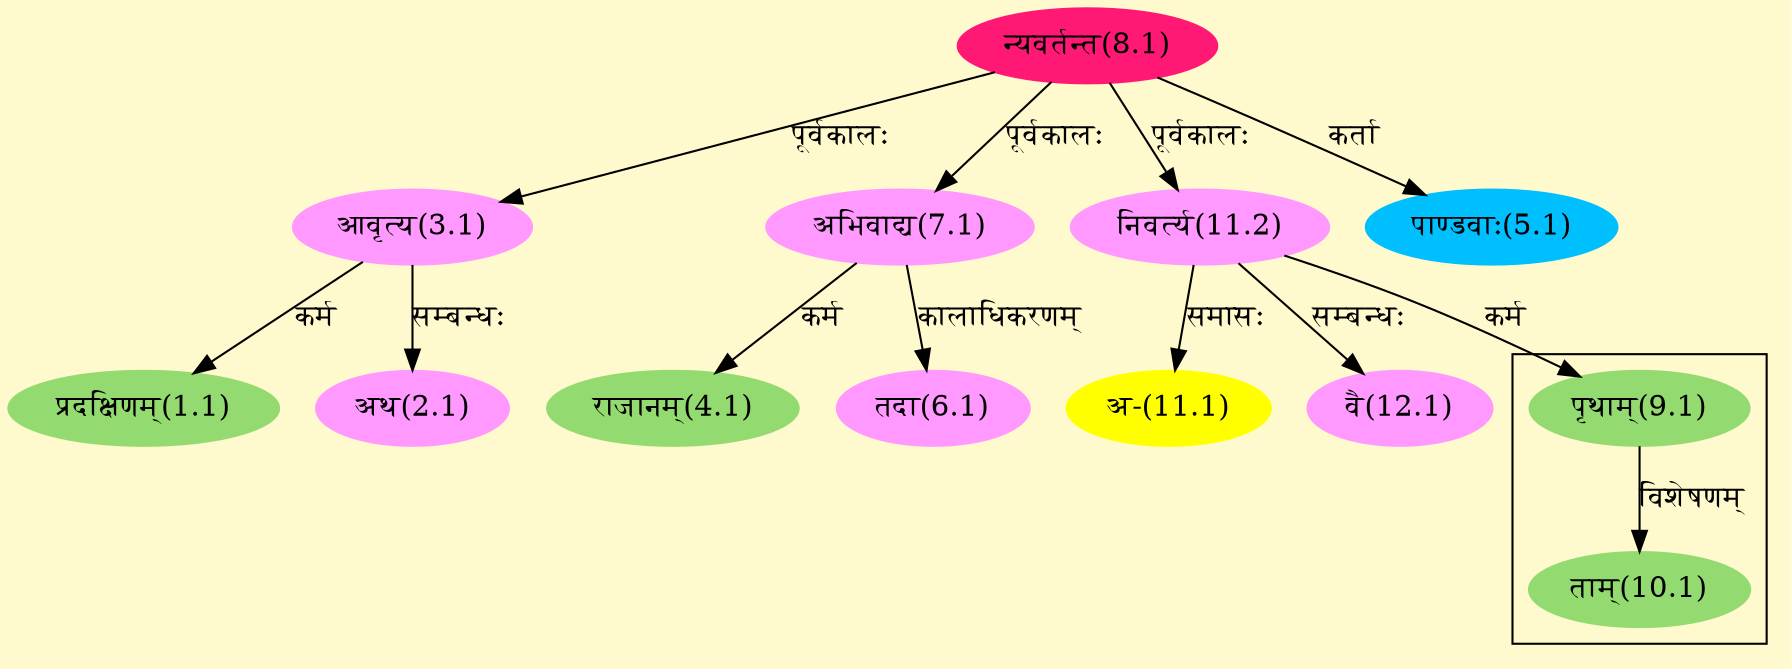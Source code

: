 digraph G{
rankdir=BT;
 compound=true;
 bgcolor="lemonchiffon1";

subgraph cluster_1{
Node10_1 [style=filled, color="#93DB70" label = "ताम्(10.1)"]
Node9_1 [style=filled, color="#93DB70" label = "पृथाम्(9.1)"]

}
Node1_1 [style=filled, color="#93DB70" label = "प्रदक्षिणम्(1.1)"]
Node3_1 [style=filled, color="#FF99FF" label = "आवृत्य(3.1)"]
Node2_1 [style=filled, color="#FF99FF" label = "अथ(2.1)"]
Node8_1 [style=filled, color="#FF1975" label = "न्यवर्तन्त(8.1)"]
Node4_1 [style=filled, color="#93DB70" label = "राजानम्(4.1)"]
Node7_1 [style=filled, color="#FF99FF" label = "अभिवाद्य(7.1)"]
Node5_1 [style=filled, color="#00BFFF" label = "पाण्डवाः(5.1)"]
Node6_1 [style=filled, color="#FF99FF" label = "तदा(6.1)"]
Node [style=filled, color="" label = "()"]
Node9_1 [style=filled, color="#93DB70" label = "पृथाम्(9.1)"]
Node11_2 [style=filled, color="#FF99FF" label = "निवर्त्य(11.2)"]
Node11_1 [style=filled, color="#FFFF00" label = "अ-(11.1)"]
Node12_1 [style=filled, color="#FF99FF" label = "वै(12.1)"]
/* Start of Relations section */

Node1_1 -> Node3_1 [  label="कर्म"  dir="back" ]
Node2_1 -> Node3_1 [  label="सम्बन्धः"  dir="back" ]
Node3_1 -> Node8_1 [  label="पूर्वकालः"  dir="back" ]
Node4_1 -> Node7_1 [  label="कर्म"  dir="back" ]
Node5_1 -> Node8_1 [  label="कर्ता"  dir="back" ]
Node6_1 -> Node7_1 [  label="कालाधिकरणम्"  dir="back" ]
Node7_1 -> Node8_1 [  label="पूर्वकालः"  dir="back" ]
Node9_1 -> Node11_2 [  label="कर्म"  dir="back" ]
Node10_1 -> Node9_1 [  label="विशेषणम्"  dir="back" ]
Node11_1 -> Node11_2 [  label="समासः"  dir="back" ]
Node11_2 -> Node8_1 [  label="पूर्वकालः"  dir="back" ]
Node12_1 -> Node11_2 [  label="सम्बन्धः"  dir="back" ]
}
